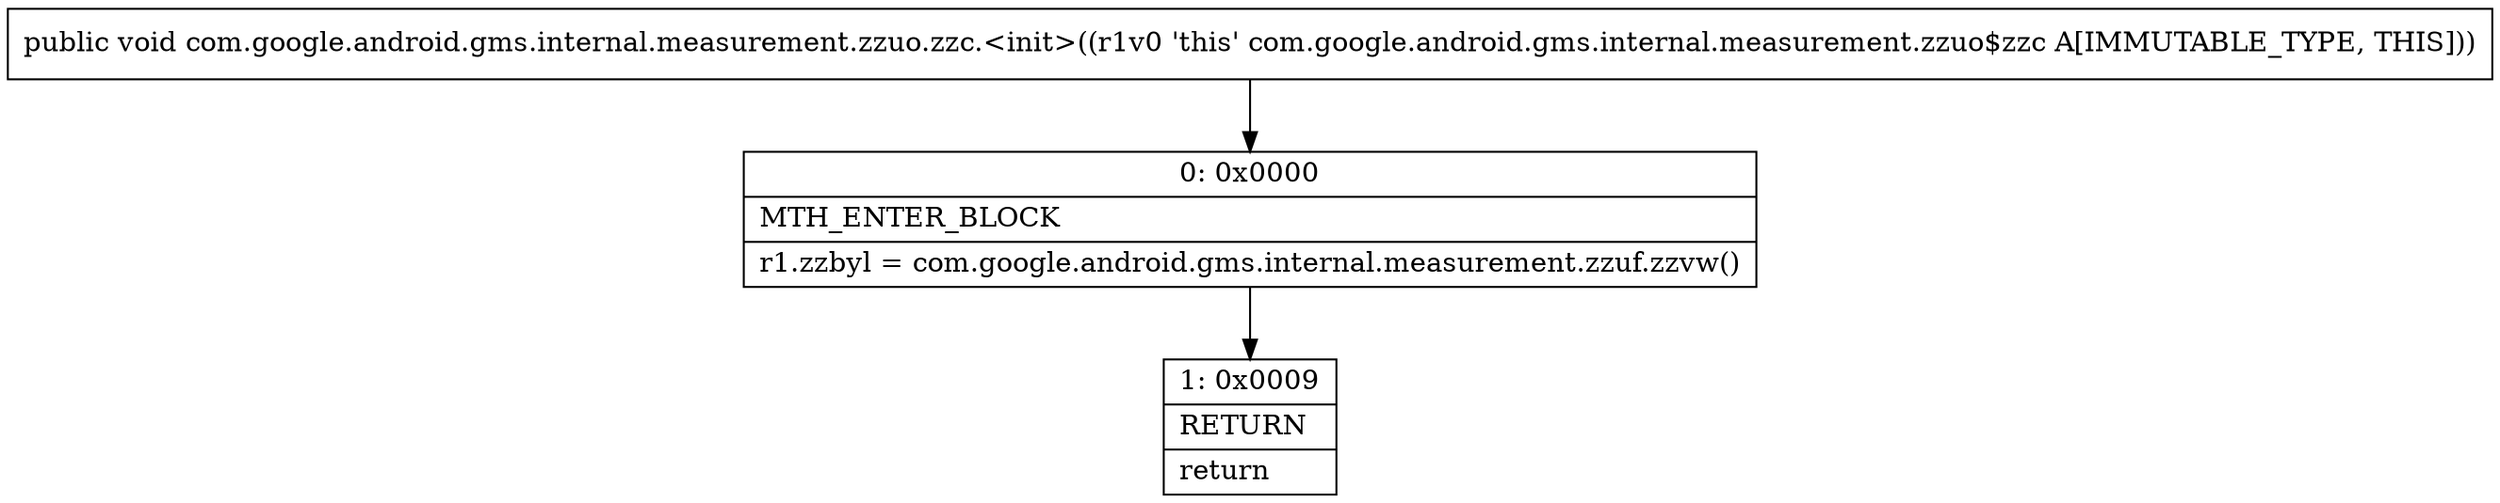 digraph "CFG forcom.google.android.gms.internal.measurement.zzuo.zzc.\<init\>()V" {
Node_0 [shape=record,label="{0\:\ 0x0000|MTH_ENTER_BLOCK\l|r1.zzbyl = com.google.android.gms.internal.measurement.zzuf.zzvw()\l}"];
Node_1 [shape=record,label="{1\:\ 0x0009|RETURN\l|return\l}"];
MethodNode[shape=record,label="{public void com.google.android.gms.internal.measurement.zzuo.zzc.\<init\>((r1v0 'this' com.google.android.gms.internal.measurement.zzuo$zzc A[IMMUTABLE_TYPE, THIS])) }"];
MethodNode -> Node_0;
Node_0 -> Node_1;
}

